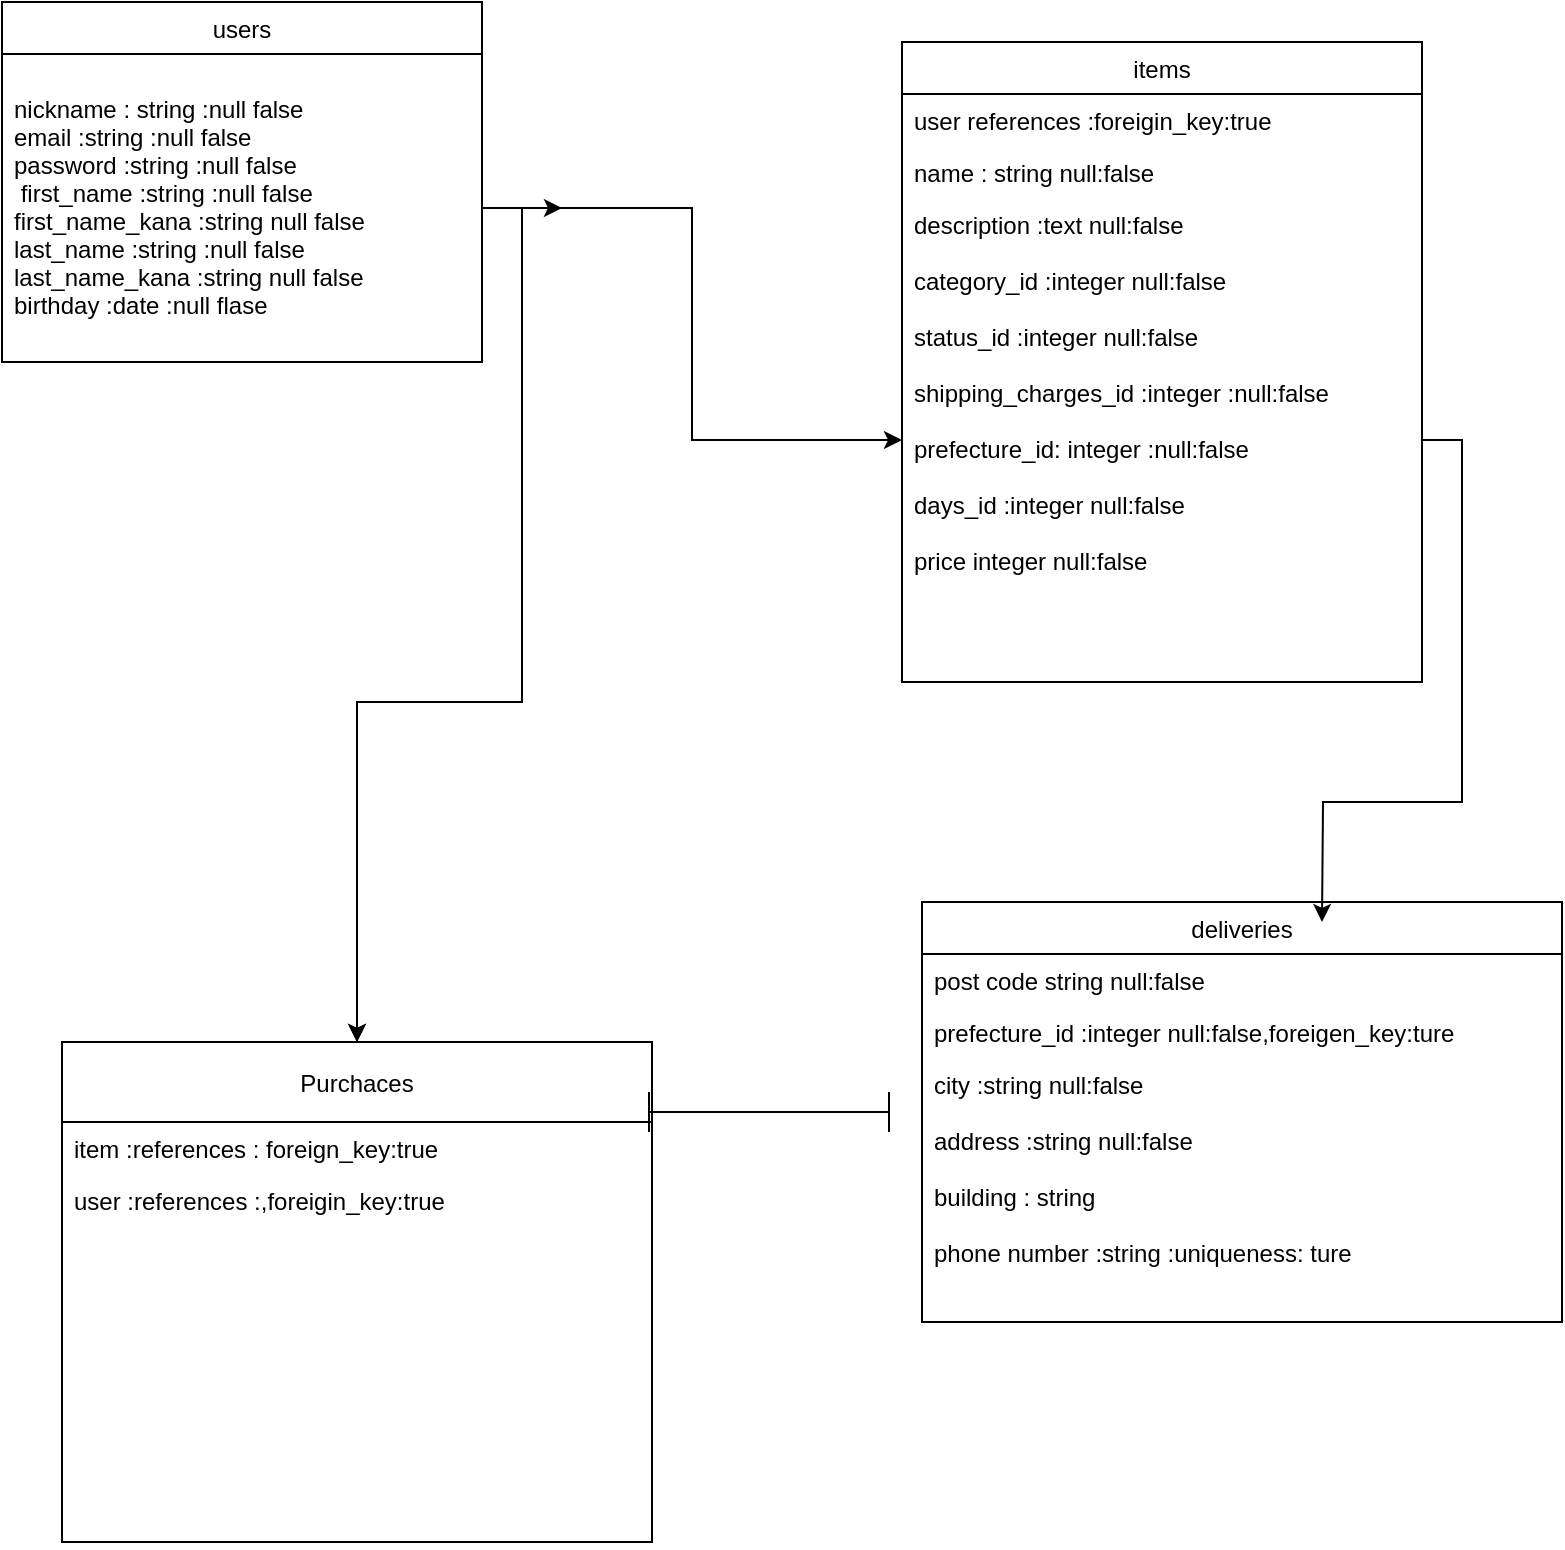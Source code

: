 <mxfile version="13.6.5">
    <diagram id="DOknXRsjYY6oh1aq2rMa" name="ページ1">
        <mxGraphModel dx="1230" dy="833" grid="1" gridSize="10" guides="1" tooltips="1" connect="0" arrows="1" fold="1" page="1" pageScale="1" pageWidth="827" pageHeight="1169" math="0" shadow="0">
            <root>
                <mxCell id="0"/>
                <mxCell id="1" parent="0"/>
                <mxCell id="24" value="users" style="swimlane;fontStyle=0;childLayout=stackLayout;horizontal=1;startSize=26;fillColor=none;horizontalStack=0;resizeParent=1;resizeParentMax=0;resizeLast=0;collapsible=1;marginBottom=0;" vertex="1" parent="1">
                    <mxGeometry x="30" y="180" width="240" height="180" as="geometry"/>
                </mxCell>
                <mxCell id="27" value="&#10;nickname : string :null false&#10;email :string :null false &#10;password :string :null false &#10; first_name :string :null false&#10;first_name_kana :string null false &#10;last_name :string :null false&#10;last_name_kana :string null false&#10;birthday :date :null flase&#10;" style="text;strokeColor=none;fillColor=none;align=left;verticalAlign=top;spacingLeft=4;spacingRight=4;overflow=hidden;rotatable=0;points=[[0,0.5],[1,0.5]];portConstraint=eastwest;" vertex="1" parent="24">
                    <mxGeometry y="26" width="240" height="154" as="geometry"/>
                </mxCell>
                <mxCell id="67" value="deliveries" style="swimlane;fontStyle=0;childLayout=stackLayout;horizontal=1;startSize=26;fillColor=none;horizontalStack=0;resizeParent=1;resizeParentMax=0;resizeLast=0;collapsible=1;marginBottom=0;" vertex="1" parent="1">
                    <mxGeometry x="490" y="630" width="320" height="210" as="geometry"/>
                </mxCell>
                <mxCell id="68" value="post code string null:false" style="text;strokeColor=none;fillColor=none;align=left;verticalAlign=top;spacingLeft=4;spacingRight=4;overflow=hidden;rotatable=0;points=[[0,0.5],[1,0.5]];portConstraint=eastwest;" vertex="1" parent="67">
                    <mxGeometry y="26" width="320" height="26" as="geometry"/>
                </mxCell>
                <mxCell id="69" value="prefecture_id :integer null:false,foreigen_key:ture" style="text;strokeColor=none;fillColor=none;align=left;verticalAlign=top;spacingLeft=4;spacingRight=4;overflow=hidden;rotatable=0;points=[[0,0.5],[1,0.5]];portConstraint=eastwest;" vertex="1" parent="67">
                    <mxGeometry y="52" width="320" height="26" as="geometry"/>
                </mxCell>
                <mxCell id="70" value="city :string null:false&#10;&#10;address :string null:false&#10;&#10;building : string&#10;&#10;phone number :string :uniqueness: ture&#10;" style="text;strokeColor=none;fillColor=none;align=left;verticalAlign=top;spacingLeft=4;spacingRight=4;overflow=hidden;rotatable=0;points=[[0,0.5],[1,0.5]];portConstraint=eastwest;" vertex="1" parent="67">
                    <mxGeometry y="78" width="320" height="132" as="geometry"/>
                </mxCell>
                <mxCell id="49" value="Purchaces" style="swimlane;fontStyle=0;childLayout=stackLayout;horizontal=1;startSize=40;fillColor=none;horizontalStack=0;resizeParent=1;resizeParentMax=0;resizeLast=0;collapsible=1;marginBottom=0;" vertex="1" parent="1">
                    <mxGeometry x="60" y="700" width="295" height="250" as="geometry"/>
                </mxCell>
                <mxCell id="50" value="item :references : foreign_key:true" style="text;strokeColor=none;fillColor=none;align=left;verticalAlign=top;spacingLeft=4;spacingRight=4;overflow=hidden;rotatable=0;points=[[0,0.5],[1,0.5]];portConstraint=eastwest;" vertex="1" parent="49">
                    <mxGeometry y="40" width="295" height="26" as="geometry"/>
                </mxCell>
                <mxCell id="51" value="user :references :,foreigin_key:true" style="text;strokeColor=none;fillColor=none;align=left;verticalAlign=top;spacingLeft=4;spacingRight=4;overflow=hidden;rotatable=0;points=[[0,0.5],[1,0.5]];portConstraint=eastwest;" vertex="1" parent="49">
                    <mxGeometry y="66" width="295" height="184" as="geometry"/>
                </mxCell>
                <mxCell id="45" value="items" style="swimlane;fontStyle=0;childLayout=stackLayout;horizontal=1;startSize=26;fillColor=none;horizontalStack=0;resizeParent=1;resizeParentMax=0;resizeLast=0;collapsible=1;marginBottom=0;" vertex="1" parent="1">
                    <mxGeometry x="480" y="200" width="260" height="320" as="geometry"/>
                </mxCell>
                <mxCell id="46" value="user references :foreigin_key:true" style="text;strokeColor=none;fillColor=none;align=left;verticalAlign=top;spacingLeft=4;spacingRight=4;overflow=hidden;rotatable=0;points=[[0,0.5],[1,0.5]];portConstraint=eastwest;" vertex="1" parent="45">
                    <mxGeometry y="26" width="260" height="26" as="geometry"/>
                </mxCell>
                <mxCell id="47" value="name : string null:false" style="text;strokeColor=none;fillColor=none;align=left;verticalAlign=top;spacingLeft=4;spacingRight=4;overflow=hidden;rotatable=0;points=[[0,0.5],[1,0.5]];portConstraint=eastwest;" vertex="1" parent="45">
                    <mxGeometry y="52" width="260" height="26" as="geometry"/>
                </mxCell>
                <mxCell id="48" value="description :text null:false&#10;&#10;category_id :integer null:false&#10;&#10;status_id :integer null:false&#10;&#10;shipping_charges_id :integer :null:false&#10;&#10;prefecture_id: integer :null:false&#10;&#10;days_id :integer null:false&#10;&#10;price integer null:false&#10;&#10;&#10;&#10;&#10;" style="text;strokeColor=none;fillColor=none;align=left;verticalAlign=top;spacingLeft=4;spacingRight=4;overflow=hidden;rotatable=0;points=[[0,0.5],[1,0.5]];portConstraint=eastwest;" vertex="1" parent="45">
                    <mxGeometry y="78" width="260" height="242" as="geometry"/>
                </mxCell>
                <mxCell id="80" style="edgeStyle=orthogonalEdgeStyle;rounded=0;orthogonalLoop=1;jettySize=auto;html=1;" edge="1" parent="1" source="27" target="48">
                    <mxGeometry relative="1" as="geometry"/>
                </mxCell>
                <mxCell id="87" style="edgeStyle=orthogonalEdgeStyle;rounded=0;orthogonalLoop=1;jettySize=auto;html=1;" edge="1" parent="1" source="27">
                    <mxGeometry relative="1" as="geometry">
                        <mxPoint x="310.0" y="283" as="targetPoint"/>
                    </mxGeometry>
                </mxCell>
                <mxCell id="88" style="edgeStyle=orthogonalEdgeStyle;rounded=0;orthogonalLoop=1;jettySize=auto;html=1;" edge="1" parent="1" source="27" target="49">
                    <mxGeometry relative="1" as="geometry"/>
                </mxCell>
                <mxCell id="90" value="" style="shape=crossbar;whiteSpace=wrap;html=1;rounded=1;" vertex="1" parent="1">
                    <mxGeometry x="80" y="860" height="20" as="geometry"/>
                </mxCell>
                <mxCell id="92" style="edgeStyle=orthogonalEdgeStyle;rounded=0;orthogonalLoop=1;jettySize=auto;html=1;" edge="1" parent="1" source="48">
                    <mxGeometry relative="1" as="geometry">
                        <mxPoint x="690" y="640" as="targetPoint"/>
                    </mxGeometry>
                </mxCell>
                <mxCell id="96" value="" style="shape=crossbar;whiteSpace=wrap;html=1;rounded=1;" vertex="1" parent="1">
                    <mxGeometry x="353.5" y="725" width="120" height="20" as="geometry"/>
                </mxCell>
                <mxCell id="101" style="edgeStyle=orthogonalEdgeStyle;rounded=0;orthogonalLoop=1;jettySize=auto;html=1;" edge="1" parent="1" source="27" target="49">
                    <mxGeometry relative="1" as="geometry"/>
                </mxCell>
            </root>
        </mxGraphModel>
    </diagram>
</mxfile>